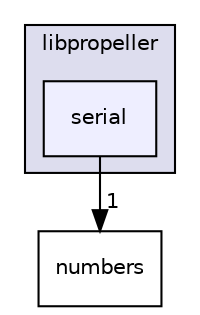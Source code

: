 digraph "serial" {
  compound=true
  node [ fontsize="10", fontname="Helvetica"];
  edge [ labelfontsize="10", labelfontname="Helvetica"];
  subgraph clusterdir_34d10b20358c807fff993149200b6a31 {
    graph [ bgcolor="#ddddee", pencolor="black", label="libpropeller" fontname="Helvetica", fontsize="10", URL="dir_34d10b20358c807fff993149200b6a31.html"]
  dir_e83711f3713c6e1f0423bc0dfd005071 [shape=box, label="serial", style="filled", fillcolor="#eeeeff", pencolor="black", URL="dir_e83711f3713c6e1f0423bc0dfd005071.html"];
  }
  dir_3afacc6d82ccb934279837e9a1d54839 [shape=box label="numbers" URL="dir_3afacc6d82ccb934279837e9a1d54839.html"];
  dir_e83711f3713c6e1f0423bc0dfd005071->dir_3afacc6d82ccb934279837e9a1d54839 [headlabel="1", labeldistance=1.5 headhref="dir_000026_000017.html"];
}
